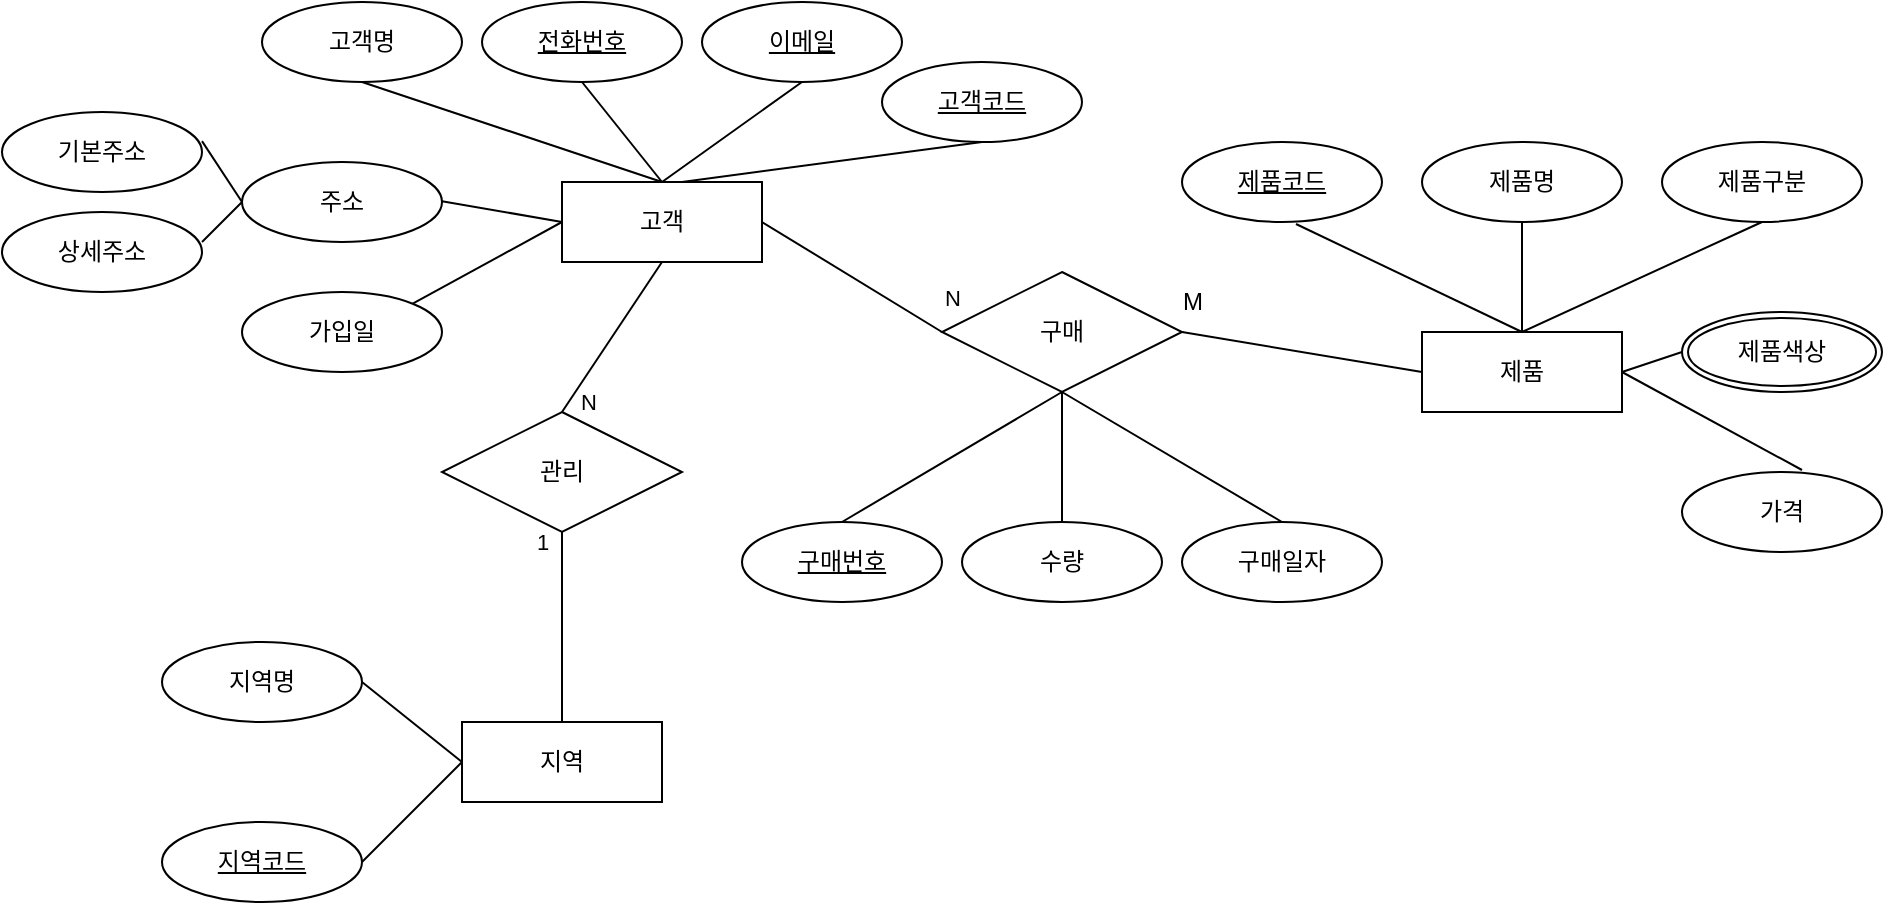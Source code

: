 <mxfile version="24.1.0" type="github" pages="2">
  <diagram id="rYUmRsfDab1OtE7FsSyN" name="페이지-1">
    <mxGraphModel dx="2261" dy="746" grid="1" gridSize="10" guides="1" tooltips="1" connect="1" arrows="1" fold="1" page="1" pageScale="1" pageWidth="827" pageHeight="1169" math="0" shadow="0">
      <root>
        <mxCell id="0" />
        <mxCell id="1" parent="0" />
        <mxCell id="e20J8okDWMEt0JHJoBy0-1" value="고객" style="whiteSpace=wrap;html=1;align=center;" parent="1" vertex="1">
          <mxGeometry x="180" y="340" width="100" height="40" as="geometry" />
        </mxCell>
        <mxCell id="e20J8okDWMEt0JHJoBy0-2" value="고객명" style="ellipse;whiteSpace=wrap;html=1;align=center;" parent="1" vertex="1">
          <mxGeometry x="30" y="250" width="100" height="40" as="geometry" />
        </mxCell>
        <mxCell id="e20J8okDWMEt0JHJoBy0-5" value="" style="endArrow=none;html=1;rounded=0;exitX=0.5;exitY=0;exitDx=0;exitDy=0;entryX=0.5;entryY=1;entryDx=0;entryDy=0;" parent="1" source="e20J8okDWMEt0JHJoBy0-1" target="e20J8okDWMEt0JHJoBy0-2" edge="1">
          <mxGeometry relative="1" as="geometry">
            <mxPoint x="240" y="400" as="sourcePoint" />
            <mxPoint x="400" y="400" as="targetPoint" />
          </mxGeometry>
        </mxCell>
        <mxCell id="e20J8okDWMEt0JHJoBy0-6" value="전화번호" style="ellipse;whiteSpace=wrap;html=1;align=center;fontStyle=4;" parent="1" vertex="1">
          <mxGeometry x="140" y="250" width="100" height="40" as="geometry" />
        </mxCell>
        <mxCell id="e20J8okDWMEt0JHJoBy0-11" value="이메일" style="ellipse;whiteSpace=wrap;html=1;align=center;fontStyle=4;" parent="1" vertex="1">
          <mxGeometry x="250" y="250" width="100" height="40" as="geometry" />
        </mxCell>
        <mxCell id="e20J8okDWMEt0JHJoBy0-12" value="" style="endArrow=none;html=1;rounded=0;entryX=0.5;entryY=1;entryDx=0;entryDy=0;" parent="1" target="e20J8okDWMEt0JHJoBy0-11" edge="1">
          <mxGeometry relative="1" as="geometry">
            <mxPoint x="230" y="340" as="sourcePoint" />
            <mxPoint x="390" y="340" as="targetPoint" />
          </mxGeometry>
        </mxCell>
        <mxCell id="e20J8okDWMEt0JHJoBy0-13" value="고객코드" style="ellipse;whiteSpace=wrap;html=1;align=center;fontStyle=4;" parent="1" vertex="1">
          <mxGeometry x="340" y="280" width="100" height="40" as="geometry" />
        </mxCell>
        <mxCell id="e20J8okDWMEt0JHJoBy0-15" value="" style="endArrow=none;html=1;rounded=0;entryX=0.5;entryY=1;entryDx=0;entryDy=0;" parent="1" target="e20J8okDWMEt0JHJoBy0-6" edge="1">
          <mxGeometry relative="1" as="geometry">
            <mxPoint x="230" y="340" as="sourcePoint" />
            <mxPoint x="390" y="340" as="targetPoint" />
          </mxGeometry>
        </mxCell>
        <mxCell id="e20J8okDWMEt0JHJoBy0-16" value="" style="endArrow=none;html=1;rounded=0;entryX=0.5;entryY=1;entryDx=0;entryDy=0;" parent="1" target="e20J8okDWMEt0JHJoBy0-13" edge="1">
          <mxGeometry relative="1" as="geometry">
            <mxPoint x="240" y="340" as="sourcePoint" />
            <mxPoint x="400" y="340" as="targetPoint" />
          </mxGeometry>
        </mxCell>
        <mxCell id="e20J8okDWMEt0JHJoBy0-17" value="주소" style="ellipse;whiteSpace=wrap;html=1;align=center;" parent="1" vertex="1">
          <mxGeometry x="20" y="330" width="100" height="40" as="geometry" />
        </mxCell>
        <mxCell id="e20J8okDWMEt0JHJoBy0-18" value="" style="endArrow=none;html=1;rounded=0;entryX=0;entryY=0.5;entryDx=0;entryDy=0;" parent="1" target="e20J8okDWMEt0JHJoBy0-1" edge="1">
          <mxGeometry relative="1" as="geometry">
            <mxPoint x="120" y="349.58" as="sourcePoint" />
            <mxPoint x="280" y="349.58" as="targetPoint" />
          </mxGeometry>
        </mxCell>
        <mxCell id="e20J8okDWMEt0JHJoBy0-19" value="기본주소" style="ellipse;whiteSpace=wrap;html=1;align=center;" parent="1" vertex="1">
          <mxGeometry x="-100" y="305" width="100" height="40" as="geometry" />
        </mxCell>
        <mxCell id="e20J8okDWMEt0JHJoBy0-20" value="상세주소" style="ellipse;whiteSpace=wrap;html=1;align=center;" parent="1" vertex="1">
          <mxGeometry x="-100" y="355" width="100" height="40" as="geometry" />
        </mxCell>
        <mxCell id="e20J8okDWMEt0JHJoBy0-21" value="" style="endArrow=none;html=1;rounded=0;entryX=0;entryY=0.5;entryDx=0;entryDy=0;" parent="1" target="e20J8okDWMEt0JHJoBy0-17" edge="1">
          <mxGeometry relative="1" as="geometry">
            <mxPoint y="319.58" as="sourcePoint" />
            <mxPoint x="160" y="319.58" as="targetPoint" />
          </mxGeometry>
        </mxCell>
        <mxCell id="e20J8okDWMEt0JHJoBy0-23" value="" style="endArrow=none;html=1;rounded=0;entryX=0;entryY=0.5;entryDx=0;entryDy=0;" parent="1" target="e20J8okDWMEt0JHJoBy0-17" edge="1">
          <mxGeometry relative="1" as="geometry">
            <mxPoint y="370" as="sourcePoint" />
            <mxPoint x="160" y="370" as="targetPoint" />
          </mxGeometry>
        </mxCell>
        <mxCell id="e20J8okDWMEt0JHJoBy0-24" value="가입일" style="ellipse;whiteSpace=wrap;html=1;align=center;" parent="1" vertex="1">
          <mxGeometry x="20" y="395" width="100" height="40" as="geometry" />
        </mxCell>
        <mxCell id="e20J8okDWMEt0JHJoBy0-25" value="" style="endArrow=none;html=1;rounded=0;entryX=0;entryY=0.5;entryDx=0;entryDy=0;exitX=1;exitY=0;exitDx=0;exitDy=0;" parent="1" source="e20J8okDWMEt0JHJoBy0-24" target="e20J8okDWMEt0JHJoBy0-1" edge="1">
          <mxGeometry relative="1" as="geometry">
            <mxPoint x="100" y="395" as="sourcePoint" />
            <mxPoint x="260" y="395" as="targetPoint" />
          </mxGeometry>
        </mxCell>
        <mxCell id="T64LvwtCMD2U7zpTLb67-1" value="지역" style="whiteSpace=wrap;html=1;align=center;" parent="1" vertex="1">
          <mxGeometry x="130" y="610" width="100" height="40" as="geometry" />
        </mxCell>
        <mxCell id="T64LvwtCMD2U7zpTLb67-2" value="지역명" style="ellipse;whiteSpace=wrap;html=1;align=center;" parent="1" vertex="1">
          <mxGeometry x="-20" y="570" width="100" height="40" as="geometry" />
        </mxCell>
        <mxCell id="T64LvwtCMD2U7zpTLb67-5" value="" style="endArrow=none;html=1;rounded=0;entryX=0;entryY=0.5;entryDx=0;entryDy=0;exitX=1;exitY=0.5;exitDx=0;exitDy=0;" parent="1" source="T64LvwtCMD2U7zpTLb67-2" target="T64LvwtCMD2U7zpTLb67-1" edge="1">
          <mxGeometry relative="1" as="geometry">
            <mxPoint x="80" y="635" as="sourcePoint" />
            <mxPoint x="160" y="600" as="targetPoint" />
          </mxGeometry>
        </mxCell>
        <mxCell id="T64LvwtCMD2U7zpTLb67-7" value="" style="endArrow=none;html=1;rounded=0;entryX=0;entryY=0.5;entryDx=0;entryDy=0;exitX=1;exitY=0.5;exitDx=0;exitDy=0;" parent="1" source="T64LvwtCMD2U7zpTLb67-13" target="T64LvwtCMD2U7zpTLb67-1" edge="1">
          <mxGeometry relative="1" as="geometry">
            <mxPoint x="80" y="674.5" as="sourcePoint" />
            <mxPoint x="240" y="674.5" as="targetPoint" />
          </mxGeometry>
        </mxCell>
        <mxCell id="T64LvwtCMD2U7zpTLb67-8" value="제품" style="whiteSpace=wrap;html=1;align=center;" parent="1" vertex="1">
          <mxGeometry x="610" y="415" width="100" height="40" as="geometry" />
        </mxCell>
        <mxCell id="T64LvwtCMD2U7zpTLb67-9" value="제품명" style="ellipse;whiteSpace=wrap;html=1;align=center;" parent="1" vertex="1">
          <mxGeometry x="610" y="320" width="100" height="40" as="geometry" />
        </mxCell>
        <mxCell id="T64LvwtCMD2U7zpTLb67-13" value="지역코드" style="ellipse;whiteSpace=wrap;html=1;align=center;fontStyle=4;" parent="1" vertex="1">
          <mxGeometry x="-20" y="660" width="100" height="40" as="geometry" />
        </mxCell>
        <mxCell id="T64LvwtCMD2U7zpTLb67-14" value="제품코드" style="ellipse;whiteSpace=wrap;html=1;align=center;fontStyle=4;" parent="1" vertex="1">
          <mxGeometry x="490" y="320" width="100" height="40" as="geometry" />
        </mxCell>
        <mxCell id="T64LvwtCMD2U7zpTLb67-18" value="제품구분" style="ellipse;whiteSpace=wrap;html=1;align=center;" parent="1" vertex="1">
          <mxGeometry x="730" y="320" width="100" height="40" as="geometry" />
        </mxCell>
        <mxCell id="T64LvwtCMD2U7zpTLb67-20" value="가격" style="ellipse;whiteSpace=wrap;html=1;align=center;" parent="1" vertex="1">
          <mxGeometry x="740" y="485" width="100" height="40" as="geometry" />
        </mxCell>
        <mxCell id="T64LvwtCMD2U7zpTLb67-21" value="제품색상" style="ellipse;shape=doubleEllipse;margin=3;whiteSpace=wrap;html=1;align=center;" parent="1" vertex="1">
          <mxGeometry x="740" y="405" width="100" height="40" as="geometry" />
        </mxCell>
        <mxCell id="T64LvwtCMD2U7zpTLb67-22" value="" style="endArrow=none;html=1;rounded=0;exitX=0.57;exitY=1.025;exitDx=0;exitDy=0;exitPerimeter=0;entryX=0.5;entryY=0;entryDx=0;entryDy=0;" parent="1" source="T64LvwtCMD2U7zpTLb67-14" target="T64LvwtCMD2U7zpTLb67-8" edge="1">
          <mxGeometry relative="1" as="geometry">
            <mxPoint x="500" y="395" as="sourcePoint" />
            <mxPoint x="660" y="395" as="targetPoint" />
          </mxGeometry>
        </mxCell>
        <mxCell id="T64LvwtCMD2U7zpTLb67-23" value="" style="endArrow=none;html=1;rounded=0;exitX=0.5;exitY=1;exitDx=0;exitDy=0;" parent="1" source="T64LvwtCMD2U7zpTLb67-9" target="T64LvwtCMD2U7zpTLb67-8" edge="1">
          <mxGeometry relative="1" as="geometry">
            <mxPoint x="490" y="405" as="sourcePoint" />
            <mxPoint x="650" y="405" as="targetPoint" />
          </mxGeometry>
        </mxCell>
        <mxCell id="T64LvwtCMD2U7zpTLb67-24" value="" style="endArrow=none;html=1;rounded=0;entryX=0.5;entryY=1;entryDx=0;entryDy=0;exitX=0.5;exitY=0;exitDx=0;exitDy=0;" parent="1" source="T64LvwtCMD2U7zpTLb67-8" target="T64LvwtCMD2U7zpTLb67-18" edge="1">
          <mxGeometry relative="1" as="geometry">
            <mxPoint x="700" y="375" as="sourcePoint" />
            <mxPoint x="860" y="375" as="targetPoint" />
          </mxGeometry>
        </mxCell>
        <mxCell id="T64LvwtCMD2U7zpTLb67-25" value="" style="endArrow=none;html=1;rounded=0;entryX=0;entryY=0.5;entryDx=0;entryDy=0;exitX=1;exitY=0.5;exitDx=0;exitDy=0;" parent="1" source="T64LvwtCMD2U7zpTLb67-8" target="T64LvwtCMD2U7zpTLb67-21" edge="1">
          <mxGeometry relative="1" as="geometry">
            <mxPoint x="540" y="490" as="sourcePoint" />
            <mxPoint x="700" y="490" as="targetPoint" />
          </mxGeometry>
        </mxCell>
        <mxCell id="T64LvwtCMD2U7zpTLb67-26" value="" style="endArrow=none;html=1;rounded=0;exitX=1;exitY=0.5;exitDx=0;exitDy=0;" parent="1" source="T64LvwtCMD2U7zpTLb67-8" edge="1">
          <mxGeometry relative="1" as="geometry">
            <mxPoint x="640" y="484" as="sourcePoint" />
            <mxPoint x="800" y="484" as="targetPoint" />
          </mxGeometry>
        </mxCell>
        <mxCell id="8dzFsSjANzbv79En0GuE-1" value="관리" style="shape=rhombus;perimeter=rhombusPerimeter;whiteSpace=wrap;html=1;align=center;" parent="1" vertex="1">
          <mxGeometry x="120" y="455" width="120" height="60" as="geometry" />
        </mxCell>
        <mxCell id="8dzFsSjANzbv79En0GuE-2" value="" style="endArrow=none;html=1;rounded=0;exitX=0.5;exitY=1;exitDx=0;exitDy=0;entryX=0.5;entryY=0;entryDx=0;entryDy=0;" parent="1" source="e20J8okDWMEt0JHJoBy0-1" target="8dzFsSjANzbv79En0GuE-1" edge="1">
          <mxGeometry relative="1" as="geometry">
            <mxPoint x="280" y="414" as="sourcePoint" />
            <mxPoint x="440" y="414" as="targetPoint" />
          </mxGeometry>
        </mxCell>
        <mxCell id="8dzFsSjANzbv79En0GuE-4" value="N" style="edgeLabel;html=1;align=center;verticalAlign=middle;resizable=0;points=[];" parent="8dzFsSjANzbv79En0GuE-2" vertex="1" connectable="0">
          <mxGeometry x="0.082" relative="1" as="geometry">
            <mxPoint x="-10" y="29" as="offset" />
          </mxGeometry>
        </mxCell>
        <mxCell id="8dzFsSjANzbv79En0GuE-3" value="" style="endArrow=none;html=1;rounded=0;exitX=0.5;exitY=1;exitDx=0;exitDy=0;entryX=0.5;entryY=0;entryDx=0;entryDy=0;" parent="1" source="8dzFsSjANzbv79En0GuE-1" target="T64LvwtCMD2U7zpTLb67-1" edge="1">
          <mxGeometry relative="1" as="geometry">
            <mxPoint x="240" y="550" as="sourcePoint" />
            <mxPoint x="400" y="550" as="targetPoint" />
          </mxGeometry>
        </mxCell>
        <mxCell id="8dzFsSjANzbv79En0GuE-5" value="1" style="edgeLabel;html=1;align=center;verticalAlign=middle;resizable=0;points=[];" parent="8dzFsSjANzbv79En0GuE-3" vertex="1" connectable="0">
          <mxGeometry x="0.284" relative="1" as="geometry">
            <mxPoint x="-10" y="-56" as="offset" />
          </mxGeometry>
        </mxCell>
        <mxCell id="8dzFsSjANzbv79En0GuE-6" value="구매" style="shape=rhombus;perimeter=rhombusPerimeter;whiteSpace=wrap;html=1;align=center;" parent="1" vertex="1">
          <mxGeometry x="370" y="385" width="120" height="60" as="geometry" />
        </mxCell>
        <mxCell id="8dzFsSjANzbv79En0GuE-7" value="" style="endArrow=none;html=1;rounded=0;exitX=1;exitY=0.5;exitDx=0;exitDy=0;entryX=0;entryY=0.5;entryDx=0;entryDy=0;" parent="1" source="e20J8okDWMEt0JHJoBy0-1" target="8dzFsSjANzbv79En0GuE-6" edge="1">
          <mxGeometry relative="1" as="geometry">
            <mxPoint x="320" y="530" as="sourcePoint" />
            <mxPoint x="480" y="530" as="targetPoint" />
          </mxGeometry>
        </mxCell>
        <mxCell id="8dzFsSjANzbv79En0GuE-15" value="N" style="edgeLabel;html=1;align=center;verticalAlign=middle;resizable=0;points=[];" parent="8dzFsSjANzbv79En0GuE-7" vertex="1" connectable="0">
          <mxGeometry x="0.7" relative="1" as="geometry">
            <mxPoint x="18" y="-9" as="offset" />
          </mxGeometry>
        </mxCell>
        <mxCell id="8dzFsSjANzbv79En0GuE-8" value="" style="endArrow=none;html=1;rounded=0;exitX=1;exitY=0.5;exitDx=0;exitDy=0;entryX=0;entryY=0.5;entryDx=0;entryDy=0;" parent="1" source="8dzFsSjANzbv79En0GuE-6" target="T64LvwtCMD2U7zpTLb67-8" edge="1">
          <mxGeometry relative="1" as="geometry">
            <mxPoint x="520" y="530" as="sourcePoint" />
            <mxPoint x="680" y="530" as="targetPoint" />
          </mxGeometry>
        </mxCell>
        <mxCell id="8dzFsSjANzbv79En0GuE-9" value="구매번호" style="ellipse;whiteSpace=wrap;html=1;align=center;fontStyle=4;" parent="1" vertex="1">
          <mxGeometry x="270" y="510" width="100" height="40" as="geometry" />
        </mxCell>
        <mxCell id="8dzFsSjANzbv79En0GuE-10" value="수량" style="ellipse;whiteSpace=wrap;html=1;align=center;" parent="1" vertex="1">
          <mxGeometry x="380" y="510" width="100" height="40" as="geometry" />
        </mxCell>
        <mxCell id="8dzFsSjANzbv79En0GuE-11" value="구매일자" style="ellipse;whiteSpace=wrap;html=1;align=center;" parent="1" vertex="1">
          <mxGeometry x="490" y="510" width="100" height="40" as="geometry" />
        </mxCell>
        <mxCell id="8dzFsSjANzbv79En0GuE-12" value="" style="endArrow=none;html=1;rounded=0;exitX=0.5;exitY=0;exitDx=0;exitDy=0;entryX=0.5;entryY=1;entryDx=0;entryDy=0;" parent="1" source="8dzFsSjANzbv79En0GuE-9" target="8dzFsSjANzbv79En0GuE-6" edge="1">
          <mxGeometry relative="1" as="geometry">
            <mxPoint x="310" y="490" as="sourcePoint" />
            <mxPoint x="470" y="490" as="targetPoint" />
          </mxGeometry>
        </mxCell>
        <mxCell id="8dzFsSjANzbv79En0GuE-13" value="" style="endArrow=none;html=1;rounded=0;exitX=0.5;exitY=0;exitDx=0;exitDy=0;entryX=0.5;entryY=1;entryDx=0;entryDy=0;" parent="1" source="8dzFsSjANzbv79En0GuE-10" target="8dzFsSjANzbv79En0GuE-6" edge="1">
          <mxGeometry relative="1" as="geometry">
            <mxPoint x="430" y="484.5" as="sourcePoint" />
            <mxPoint x="590" y="484.5" as="targetPoint" />
          </mxGeometry>
        </mxCell>
        <mxCell id="8dzFsSjANzbv79En0GuE-14" value="" style="endArrow=none;html=1;rounded=0;exitX=0.5;exitY=0;exitDx=0;exitDy=0;entryX=0.5;entryY=1;entryDx=0;entryDy=0;" parent="1" source="8dzFsSjANzbv79En0GuE-11" target="8dzFsSjANzbv79En0GuE-6" edge="1">
          <mxGeometry relative="1" as="geometry">
            <mxPoint x="510" y="484.5" as="sourcePoint" />
            <mxPoint x="670" y="484.5" as="targetPoint" />
          </mxGeometry>
        </mxCell>
        <mxCell id="8dzFsSjANzbv79En0GuE-16" value="M" style="text;html=1;align=center;verticalAlign=middle;resizable=0;points=[];autosize=1;strokeColor=none;fillColor=none;" parent="1" vertex="1">
          <mxGeometry x="480" y="385" width="30" height="30" as="geometry" />
        </mxCell>
      </root>
    </mxGraphModel>
  </diagram>
  <diagram id="NC3zodMRyaeduWR2vMm6" name="페이지-2">
    <mxGraphModel dx="1434" dy="746" grid="1" gridSize="10" guides="1" tooltips="1" connect="1" arrows="1" fold="1" page="1" pageScale="1" pageWidth="827" pageHeight="1169" math="0" shadow="0">
      <root>
        <mxCell id="0" />
        <mxCell id="1" parent="0" />
        <mxCell id="Wo1FLnT1Ph-Vd0EczgYQ-1" value="고객&lt;span style=&quot;white-space: pre;&quot;&gt;&#x9;&lt;/span&gt;" style="shape=table;startSize=30;container=1;collapsible=1;childLayout=tableLayout;fixedRows=1;rowLines=0;fontStyle=1;align=center;resizeLast=1;html=1;" vertex="1" parent="1">
          <mxGeometry x="140" y="210" width="180" height="240" as="geometry" />
        </mxCell>
        <mxCell id="Wo1FLnT1Ph-Vd0EczgYQ-2" value="" style="shape=tableRow;horizontal=0;startSize=0;swimlaneHead=0;swimlaneBody=0;fillColor=none;collapsible=0;dropTarget=0;points=[[0,0.5],[1,0.5]];portConstraint=eastwest;top=0;left=0;right=0;bottom=1;" vertex="1" parent="Wo1FLnT1Ph-Vd0EczgYQ-1">
          <mxGeometry y="30" width="180" height="30" as="geometry" />
        </mxCell>
        <mxCell id="Wo1FLnT1Ph-Vd0EczgYQ-3" value="PK" style="shape=partialRectangle;connectable=0;fillColor=none;top=0;left=0;bottom=0;right=0;fontStyle=1;overflow=hidden;whiteSpace=wrap;html=1;" vertex="1" parent="Wo1FLnT1Ph-Vd0EczgYQ-2">
          <mxGeometry width="30" height="30" as="geometry">
            <mxRectangle width="30" height="30" as="alternateBounds" />
          </mxGeometry>
        </mxCell>
        <mxCell id="Wo1FLnT1Ph-Vd0EczgYQ-4" value="고객코드" style="shape=partialRectangle;connectable=0;fillColor=none;top=0;left=0;bottom=0;right=0;align=left;spacingLeft=6;fontStyle=5;overflow=hidden;whiteSpace=wrap;html=1;" vertex="1" parent="Wo1FLnT1Ph-Vd0EczgYQ-2">
          <mxGeometry x="30" width="150" height="30" as="geometry">
            <mxRectangle width="150" height="30" as="alternateBounds" />
          </mxGeometry>
        </mxCell>
        <mxCell id="Wo1FLnT1Ph-Vd0EczgYQ-5" value="" style="shape=tableRow;horizontal=0;startSize=0;swimlaneHead=0;swimlaneBody=0;fillColor=none;collapsible=0;dropTarget=0;points=[[0,0.5],[1,0.5]];portConstraint=eastwest;top=0;left=0;right=0;bottom=0;" vertex="1" parent="Wo1FLnT1Ph-Vd0EczgYQ-1">
          <mxGeometry y="60" width="180" height="30" as="geometry" />
        </mxCell>
        <mxCell id="Wo1FLnT1Ph-Vd0EczgYQ-6" value="" style="shape=partialRectangle;connectable=0;fillColor=none;top=0;left=0;bottom=0;right=0;editable=1;overflow=hidden;whiteSpace=wrap;html=1;" vertex="1" parent="Wo1FLnT1Ph-Vd0EczgYQ-5">
          <mxGeometry width="30" height="30" as="geometry">
            <mxRectangle width="30" height="30" as="alternateBounds" />
          </mxGeometry>
        </mxCell>
        <mxCell id="Wo1FLnT1Ph-Vd0EczgYQ-7" value="고객이름&lt;span style=&quot;white-space: pre;&quot;&gt;&#x9;&lt;/span&gt;" style="shape=partialRectangle;connectable=0;fillColor=none;top=0;left=0;bottom=0;right=0;align=left;spacingLeft=6;overflow=hidden;whiteSpace=wrap;html=1;" vertex="1" parent="Wo1FLnT1Ph-Vd0EczgYQ-5">
          <mxGeometry x="30" width="150" height="30" as="geometry">
            <mxRectangle width="150" height="30" as="alternateBounds" />
          </mxGeometry>
        </mxCell>
        <mxCell id="Wo1FLnT1Ph-Vd0EczgYQ-8" value="" style="shape=tableRow;horizontal=0;startSize=0;swimlaneHead=0;swimlaneBody=0;fillColor=none;collapsible=0;dropTarget=0;points=[[0,0.5],[1,0.5]];portConstraint=eastwest;top=0;left=0;right=0;bottom=0;" vertex="1" parent="Wo1FLnT1Ph-Vd0EczgYQ-1">
          <mxGeometry y="90" width="180" height="30" as="geometry" />
        </mxCell>
        <mxCell id="Wo1FLnT1Ph-Vd0EczgYQ-9" value="" style="shape=partialRectangle;connectable=0;fillColor=none;top=0;left=0;bottom=0;right=0;editable=1;overflow=hidden;whiteSpace=wrap;html=1;" vertex="1" parent="Wo1FLnT1Ph-Vd0EczgYQ-8">
          <mxGeometry width="30" height="30" as="geometry">
            <mxRectangle width="30" height="30" as="alternateBounds" />
          </mxGeometry>
        </mxCell>
        <mxCell id="Wo1FLnT1Ph-Vd0EczgYQ-10" value="전화번호" style="shape=partialRectangle;connectable=0;fillColor=none;top=0;left=0;bottom=0;right=0;align=left;spacingLeft=6;overflow=hidden;whiteSpace=wrap;html=1;" vertex="1" parent="Wo1FLnT1Ph-Vd0EczgYQ-8">
          <mxGeometry x="30" width="150" height="30" as="geometry">
            <mxRectangle width="150" height="30" as="alternateBounds" />
          </mxGeometry>
        </mxCell>
        <mxCell id="Wo1FLnT1Ph-Vd0EczgYQ-11" value="" style="shape=tableRow;horizontal=0;startSize=0;swimlaneHead=0;swimlaneBody=0;fillColor=none;collapsible=0;dropTarget=0;points=[[0,0.5],[1,0.5]];portConstraint=eastwest;top=0;left=0;right=0;bottom=0;" vertex="1" parent="Wo1FLnT1Ph-Vd0EczgYQ-1">
          <mxGeometry y="120" width="180" height="30" as="geometry" />
        </mxCell>
        <mxCell id="Wo1FLnT1Ph-Vd0EczgYQ-12" value="" style="shape=partialRectangle;connectable=0;fillColor=none;top=0;left=0;bottom=0;right=0;editable=1;overflow=hidden;whiteSpace=wrap;html=1;" vertex="1" parent="Wo1FLnT1Ph-Vd0EczgYQ-11">
          <mxGeometry width="30" height="30" as="geometry">
            <mxRectangle width="30" height="30" as="alternateBounds" />
          </mxGeometry>
        </mxCell>
        <mxCell id="Wo1FLnT1Ph-Vd0EczgYQ-13" value="이메일" style="shape=partialRectangle;connectable=0;fillColor=none;top=0;left=0;bottom=0;right=0;align=left;spacingLeft=6;overflow=hidden;whiteSpace=wrap;html=1;" vertex="1" parent="Wo1FLnT1Ph-Vd0EczgYQ-11">
          <mxGeometry x="30" width="150" height="30" as="geometry">
            <mxRectangle width="150" height="30" as="alternateBounds" />
          </mxGeometry>
        </mxCell>
        <mxCell id="Wo1FLnT1Ph-Vd0EczgYQ-15" value="" style="shape=tableRow;horizontal=0;startSize=0;swimlaneHead=0;swimlaneBody=0;fillColor=none;collapsible=0;dropTarget=0;points=[[0,0.5],[1,0.5]];portConstraint=eastwest;top=0;left=0;right=0;bottom=0;" vertex="1" parent="Wo1FLnT1Ph-Vd0EczgYQ-1">
          <mxGeometry y="150" width="180" height="30" as="geometry" />
        </mxCell>
        <mxCell id="Wo1FLnT1Ph-Vd0EczgYQ-16" value="" style="shape=partialRectangle;connectable=0;fillColor=none;top=0;left=0;bottom=0;right=0;editable=1;overflow=hidden;whiteSpace=wrap;html=1;" vertex="1" parent="Wo1FLnT1Ph-Vd0EczgYQ-15">
          <mxGeometry width="30" height="30" as="geometry">
            <mxRectangle width="30" height="30" as="alternateBounds" />
          </mxGeometry>
        </mxCell>
        <mxCell id="Wo1FLnT1Ph-Vd0EczgYQ-17" value="기본주소" style="shape=partialRectangle;connectable=0;fillColor=none;top=0;left=0;bottom=0;right=0;align=left;spacingLeft=6;overflow=hidden;whiteSpace=wrap;html=1;" vertex="1" parent="Wo1FLnT1Ph-Vd0EczgYQ-15">
          <mxGeometry x="30" width="150" height="30" as="geometry">
            <mxRectangle width="150" height="30" as="alternateBounds" />
          </mxGeometry>
        </mxCell>
        <mxCell id="Wo1FLnT1Ph-Vd0EczgYQ-18" value="" style="shape=tableRow;horizontal=0;startSize=0;swimlaneHead=0;swimlaneBody=0;fillColor=none;collapsible=0;dropTarget=0;points=[[0,0.5],[1,0.5]];portConstraint=eastwest;top=0;left=0;right=0;bottom=0;" vertex="1" parent="Wo1FLnT1Ph-Vd0EczgYQ-1">
          <mxGeometry y="180" width="180" height="30" as="geometry" />
        </mxCell>
        <mxCell id="Wo1FLnT1Ph-Vd0EczgYQ-19" value="" style="shape=partialRectangle;connectable=0;fillColor=none;top=0;left=0;bottom=0;right=0;editable=1;overflow=hidden;whiteSpace=wrap;html=1;" vertex="1" parent="Wo1FLnT1Ph-Vd0EczgYQ-18">
          <mxGeometry width="30" height="30" as="geometry">
            <mxRectangle width="30" height="30" as="alternateBounds" />
          </mxGeometry>
        </mxCell>
        <mxCell id="Wo1FLnT1Ph-Vd0EczgYQ-20" value="상세주소" style="shape=partialRectangle;connectable=0;fillColor=none;top=0;left=0;bottom=0;right=0;align=left;spacingLeft=6;overflow=hidden;whiteSpace=wrap;html=1;" vertex="1" parent="Wo1FLnT1Ph-Vd0EczgYQ-18">
          <mxGeometry x="30" width="150" height="30" as="geometry">
            <mxRectangle width="150" height="30" as="alternateBounds" />
          </mxGeometry>
        </mxCell>
        <mxCell id="Wo1FLnT1Ph-Vd0EczgYQ-21" value="" style="shape=tableRow;horizontal=0;startSize=0;swimlaneHead=0;swimlaneBody=0;fillColor=none;collapsible=0;dropTarget=0;points=[[0,0.5],[1,0.5]];portConstraint=eastwest;top=0;left=0;right=0;bottom=0;" vertex="1" parent="Wo1FLnT1Ph-Vd0EczgYQ-1">
          <mxGeometry y="210" width="180" height="30" as="geometry" />
        </mxCell>
        <mxCell id="Wo1FLnT1Ph-Vd0EczgYQ-22" value="" style="shape=partialRectangle;connectable=0;fillColor=none;top=0;left=0;bottom=0;right=0;editable=1;overflow=hidden;whiteSpace=wrap;html=1;" vertex="1" parent="Wo1FLnT1Ph-Vd0EczgYQ-21">
          <mxGeometry width="30" height="30" as="geometry">
            <mxRectangle width="30" height="30" as="alternateBounds" />
          </mxGeometry>
        </mxCell>
        <mxCell id="Wo1FLnT1Ph-Vd0EczgYQ-23" value="가입일" style="shape=partialRectangle;connectable=0;fillColor=none;top=0;left=0;bottom=0;right=0;align=left;spacingLeft=6;overflow=hidden;whiteSpace=wrap;html=1;" vertex="1" parent="Wo1FLnT1Ph-Vd0EczgYQ-21">
          <mxGeometry x="30" width="150" height="30" as="geometry">
            <mxRectangle width="150" height="30" as="alternateBounds" />
          </mxGeometry>
        </mxCell>
        <mxCell id="OKpTSrIAy1fjZyvNe2OP-4" value="구매" style="shape=table;startSize=30;container=1;collapsible=1;childLayout=tableLayout;fixedRows=1;rowLines=0;fontStyle=1;align=center;resizeLast=1;html=1;" vertex="1" parent="1">
          <mxGeometry x="370" y="250" width="180" height="120" as="geometry" />
        </mxCell>
        <mxCell id="OKpTSrIAy1fjZyvNe2OP-5" value="" style="shape=tableRow;horizontal=0;startSize=0;swimlaneHead=0;swimlaneBody=0;fillColor=none;collapsible=0;dropTarget=0;points=[[0,0.5],[1,0.5]];portConstraint=eastwest;top=0;left=0;right=0;bottom=1;" vertex="1" parent="OKpTSrIAy1fjZyvNe2OP-4">
          <mxGeometry y="30" width="180" height="30" as="geometry" />
        </mxCell>
        <mxCell id="OKpTSrIAy1fjZyvNe2OP-6" value="PK" style="shape=partialRectangle;connectable=0;fillColor=none;top=0;left=0;bottom=0;right=0;fontStyle=1;overflow=hidden;whiteSpace=wrap;html=1;" vertex="1" parent="OKpTSrIAy1fjZyvNe2OP-5">
          <mxGeometry width="30" height="30" as="geometry">
            <mxRectangle width="30" height="30" as="alternateBounds" />
          </mxGeometry>
        </mxCell>
        <mxCell id="OKpTSrIAy1fjZyvNe2OP-7" value="구매번호" style="shape=partialRectangle;connectable=0;fillColor=none;top=0;left=0;bottom=0;right=0;align=left;spacingLeft=6;fontStyle=5;overflow=hidden;whiteSpace=wrap;html=1;" vertex="1" parent="OKpTSrIAy1fjZyvNe2OP-5">
          <mxGeometry x="30" width="150" height="30" as="geometry">
            <mxRectangle width="150" height="30" as="alternateBounds" />
          </mxGeometry>
        </mxCell>
        <mxCell id="OKpTSrIAy1fjZyvNe2OP-8" value="" style="shape=tableRow;horizontal=0;startSize=0;swimlaneHead=0;swimlaneBody=0;fillColor=none;collapsible=0;dropTarget=0;points=[[0,0.5],[1,0.5]];portConstraint=eastwest;top=0;left=0;right=0;bottom=0;" vertex="1" parent="OKpTSrIAy1fjZyvNe2OP-4">
          <mxGeometry y="60" width="180" height="30" as="geometry" />
        </mxCell>
        <mxCell id="OKpTSrIAy1fjZyvNe2OP-9" value="" style="shape=partialRectangle;connectable=0;fillColor=none;top=0;left=0;bottom=0;right=0;editable=1;overflow=hidden;whiteSpace=wrap;html=1;" vertex="1" parent="OKpTSrIAy1fjZyvNe2OP-8">
          <mxGeometry width="30" height="30" as="geometry">
            <mxRectangle width="30" height="30" as="alternateBounds" />
          </mxGeometry>
        </mxCell>
        <mxCell id="OKpTSrIAy1fjZyvNe2OP-10" value="수량" style="shape=partialRectangle;connectable=0;fillColor=none;top=0;left=0;bottom=0;right=0;align=left;spacingLeft=6;overflow=hidden;whiteSpace=wrap;html=1;" vertex="1" parent="OKpTSrIAy1fjZyvNe2OP-8">
          <mxGeometry x="30" width="150" height="30" as="geometry">
            <mxRectangle width="150" height="30" as="alternateBounds" />
          </mxGeometry>
        </mxCell>
        <mxCell id="OKpTSrIAy1fjZyvNe2OP-11" value="" style="shape=tableRow;horizontal=0;startSize=0;swimlaneHead=0;swimlaneBody=0;fillColor=none;collapsible=0;dropTarget=0;points=[[0,0.5],[1,0.5]];portConstraint=eastwest;top=0;left=0;right=0;bottom=0;" vertex="1" parent="OKpTSrIAy1fjZyvNe2OP-4">
          <mxGeometry y="90" width="180" height="30" as="geometry" />
        </mxCell>
        <mxCell id="OKpTSrIAy1fjZyvNe2OP-12" value="" style="shape=partialRectangle;connectable=0;fillColor=none;top=0;left=0;bottom=0;right=0;editable=1;overflow=hidden;whiteSpace=wrap;html=1;" vertex="1" parent="OKpTSrIAy1fjZyvNe2OP-11">
          <mxGeometry width="30" height="30" as="geometry">
            <mxRectangle width="30" height="30" as="alternateBounds" />
          </mxGeometry>
        </mxCell>
        <mxCell id="OKpTSrIAy1fjZyvNe2OP-13" value="구매일자" style="shape=partialRectangle;connectable=0;fillColor=none;top=0;left=0;bottom=0;right=0;align=left;spacingLeft=6;overflow=hidden;whiteSpace=wrap;html=1;" vertex="1" parent="OKpTSrIAy1fjZyvNe2OP-11">
          <mxGeometry x="30" width="150" height="30" as="geometry">
            <mxRectangle width="150" height="30" as="alternateBounds" />
          </mxGeometry>
        </mxCell>
        <mxCell id="xCC2mkFVVceU8F0iTOL9-1" value="제품" style="shape=table;startSize=30;container=1;collapsible=1;childLayout=tableLayout;fixedRows=1;rowLines=0;fontStyle=1;align=center;resizeLast=1;html=1;" vertex="1" parent="1">
          <mxGeometry x="590" y="220" width="180" height="150" as="geometry" />
        </mxCell>
        <mxCell id="xCC2mkFVVceU8F0iTOL9-2" value="" style="shape=tableRow;horizontal=0;startSize=0;swimlaneHead=0;swimlaneBody=0;fillColor=none;collapsible=0;dropTarget=0;points=[[0,0.5],[1,0.5]];portConstraint=eastwest;top=0;left=0;right=0;bottom=1;" vertex="1" parent="xCC2mkFVVceU8F0iTOL9-1">
          <mxGeometry y="30" width="180" height="30" as="geometry" />
        </mxCell>
        <mxCell id="xCC2mkFVVceU8F0iTOL9-3" value="PK" style="shape=partialRectangle;connectable=0;fillColor=none;top=0;left=0;bottom=0;right=0;fontStyle=1;overflow=hidden;whiteSpace=wrap;html=1;" vertex="1" parent="xCC2mkFVVceU8F0iTOL9-2">
          <mxGeometry width="30" height="30" as="geometry">
            <mxRectangle width="30" height="30" as="alternateBounds" />
          </mxGeometry>
        </mxCell>
        <mxCell id="xCC2mkFVVceU8F0iTOL9-4" value="제품코드" style="shape=partialRectangle;connectable=0;fillColor=none;top=0;left=0;bottom=0;right=0;align=left;spacingLeft=6;fontStyle=5;overflow=hidden;whiteSpace=wrap;html=1;" vertex="1" parent="xCC2mkFVVceU8F0iTOL9-2">
          <mxGeometry x="30" width="150" height="30" as="geometry">
            <mxRectangle width="150" height="30" as="alternateBounds" />
          </mxGeometry>
        </mxCell>
        <mxCell id="xCC2mkFVVceU8F0iTOL9-5" value="" style="shape=tableRow;horizontal=0;startSize=0;swimlaneHead=0;swimlaneBody=0;fillColor=none;collapsible=0;dropTarget=0;points=[[0,0.5],[1,0.5]];portConstraint=eastwest;top=0;left=0;right=0;bottom=0;" vertex="1" parent="xCC2mkFVVceU8F0iTOL9-1">
          <mxGeometry y="60" width="180" height="30" as="geometry" />
        </mxCell>
        <mxCell id="xCC2mkFVVceU8F0iTOL9-6" value="" style="shape=partialRectangle;connectable=0;fillColor=none;top=0;left=0;bottom=0;right=0;editable=1;overflow=hidden;whiteSpace=wrap;html=1;" vertex="1" parent="xCC2mkFVVceU8F0iTOL9-5">
          <mxGeometry width="30" height="30" as="geometry">
            <mxRectangle width="30" height="30" as="alternateBounds" />
          </mxGeometry>
        </mxCell>
        <mxCell id="xCC2mkFVVceU8F0iTOL9-7" value="제품명" style="shape=partialRectangle;connectable=0;fillColor=none;top=0;left=0;bottom=0;right=0;align=left;spacingLeft=6;overflow=hidden;whiteSpace=wrap;html=1;" vertex="1" parent="xCC2mkFVVceU8F0iTOL9-5">
          <mxGeometry x="30" width="150" height="30" as="geometry">
            <mxRectangle width="150" height="30" as="alternateBounds" />
          </mxGeometry>
        </mxCell>
        <mxCell id="xCC2mkFVVceU8F0iTOL9-8" value="" style="shape=tableRow;horizontal=0;startSize=0;swimlaneHead=0;swimlaneBody=0;fillColor=none;collapsible=0;dropTarget=0;points=[[0,0.5],[1,0.5]];portConstraint=eastwest;top=0;left=0;right=0;bottom=0;" vertex="1" parent="xCC2mkFVVceU8F0iTOL9-1">
          <mxGeometry y="90" width="180" height="30" as="geometry" />
        </mxCell>
        <mxCell id="xCC2mkFVVceU8F0iTOL9-9" value="" style="shape=partialRectangle;connectable=0;fillColor=none;top=0;left=0;bottom=0;right=0;editable=1;overflow=hidden;whiteSpace=wrap;html=1;" vertex="1" parent="xCC2mkFVVceU8F0iTOL9-8">
          <mxGeometry width="30" height="30" as="geometry">
            <mxRectangle width="30" height="30" as="alternateBounds" />
          </mxGeometry>
        </mxCell>
        <mxCell id="xCC2mkFVVceU8F0iTOL9-10" value="제품구분" style="shape=partialRectangle;connectable=0;fillColor=none;top=0;left=0;bottom=0;right=0;align=left;spacingLeft=6;overflow=hidden;whiteSpace=wrap;html=1;" vertex="1" parent="xCC2mkFVVceU8F0iTOL9-8">
          <mxGeometry x="30" width="150" height="30" as="geometry">
            <mxRectangle width="150" height="30" as="alternateBounds" />
          </mxGeometry>
        </mxCell>
        <mxCell id="xCC2mkFVVceU8F0iTOL9-11" value="" style="shape=tableRow;horizontal=0;startSize=0;swimlaneHead=0;swimlaneBody=0;fillColor=none;collapsible=0;dropTarget=0;points=[[0,0.5],[1,0.5]];portConstraint=eastwest;top=0;left=0;right=0;bottom=0;" vertex="1" parent="xCC2mkFVVceU8F0iTOL9-1">
          <mxGeometry y="120" width="180" height="30" as="geometry" />
        </mxCell>
        <mxCell id="xCC2mkFVVceU8F0iTOL9-12" value="" style="shape=partialRectangle;connectable=0;fillColor=none;top=0;left=0;bottom=0;right=0;editable=1;overflow=hidden;whiteSpace=wrap;html=1;" vertex="1" parent="xCC2mkFVVceU8F0iTOL9-11">
          <mxGeometry width="30" height="30" as="geometry">
            <mxRectangle width="30" height="30" as="alternateBounds" />
          </mxGeometry>
        </mxCell>
        <mxCell id="xCC2mkFVVceU8F0iTOL9-13" value="가격" style="shape=partialRectangle;connectable=0;fillColor=none;top=0;left=0;bottom=0;right=0;align=left;spacingLeft=6;overflow=hidden;whiteSpace=wrap;html=1;" vertex="1" parent="xCC2mkFVVceU8F0iTOL9-11">
          <mxGeometry x="30" width="150" height="30" as="geometry">
            <mxRectangle width="150" height="30" as="alternateBounds" />
          </mxGeometry>
        </mxCell>
        <mxCell id="xCC2mkFVVceU8F0iTOL9-23" value="지역" style="shape=table;startSize=30;container=1;collapsible=1;childLayout=tableLayout;fixedRows=1;rowLines=0;fontStyle=1;align=center;resizeLast=1;html=1;" vertex="1" parent="1">
          <mxGeometry x="370" y="440" width="180" height="90" as="geometry" />
        </mxCell>
        <mxCell id="xCC2mkFVVceU8F0iTOL9-24" value="" style="shape=tableRow;horizontal=0;startSize=0;swimlaneHead=0;swimlaneBody=0;fillColor=none;collapsible=0;dropTarget=0;points=[[0,0.5],[1,0.5]];portConstraint=eastwest;top=0;left=0;right=0;bottom=1;" vertex="1" parent="xCC2mkFVVceU8F0iTOL9-23">
          <mxGeometry y="30" width="180" height="30" as="geometry" />
        </mxCell>
        <mxCell id="xCC2mkFVVceU8F0iTOL9-25" value="PK" style="shape=partialRectangle;connectable=0;fillColor=none;top=0;left=0;bottom=0;right=0;fontStyle=1;overflow=hidden;whiteSpace=wrap;html=1;" vertex="1" parent="xCC2mkFVVceU8F0iTOL9-24">
          <mxGeometry width="30" height="30" as="geometry">
            <mxRectangle width="30" height="30" as="alternateBounds" />
          </mxGeometry>
        </mxCell>
        <mxCell id="xCC2mkFVVceU8F0iTOL9-26" value="지역코드" style="shape=partialRectangle;connectable=0;fillColor=none;top=0;left=0;bottom=0;right=0;align=left;spacingLeft=6;fontStyle=5;overflow=hidden;whiteSpace=wrap;html=1;" vertex="1" parent="xCC2mkFVVceU8F0iTOL9-24">
          <mxGeometry x="30" width="150" height="30" as="geometry">
            <mxRectangle width="150" height="30" as="alternateBounds" />
          </mxGeometry>
        </mxCell>
        <mxCell id="xCC2mkFVVceU8F0iTOL9-27" value="" style="shape=tableRow;horizontal=0;startSize=0;swimlaneHead=0;swimlaneBody=0;fillColor=none;collapsible=0;dropTarget=0;points=[[0,0.5],[1,0.5]];portConstraint=eastwest;top=0;left=0;right=0;bottom=0;" vertex="1" parent="xCC2mkFVVceU8F0iTOL9-23">
          <mxGeometry y="60" width="180" height="30" as="geometry" />
        </mxCell>
        <mxCell id="xCC2mkFVVceU8F0iTOL9-28" value="" style="shape=partialRectangle;connectable=0;fillColor=none;top=0;left=0;bottom=0;right=0;editable=1;overflow=hidden;whiteSpace=wrap;html=1;" vertex="1" parent="xCC2mkFVVceU8F0iTOL9-27">
          <mxGeometry width="30" height="30" as="geometry">
            <mxRectangle width="30" height="30" as="alternateBounds" />
          </mxGeometry>
        </mxCell>
        <mxCell id="xCC2mkFVVceU8F0iTOL9-29" value="지역명" style="shape=partialRectangle;connectable=0;fillColor=none;top=0;left=0;bottom=0;right=0;align=left;spacingLeft=6;overflow=hidden;whiteSpace=wrap;html=1;" vertex="1" parent="xCC2mkFVVceU8F0iTOL9-27">
          <mxGeometry x="30" width="150" height="30" as="geometry">
            <mxRectangle width="150" height="30" as="alternateBounds" />
          </mxGeometry>
        </mxCell>
      </root>
    </mxGraphModel>
  </diagram>
</mxfile>
